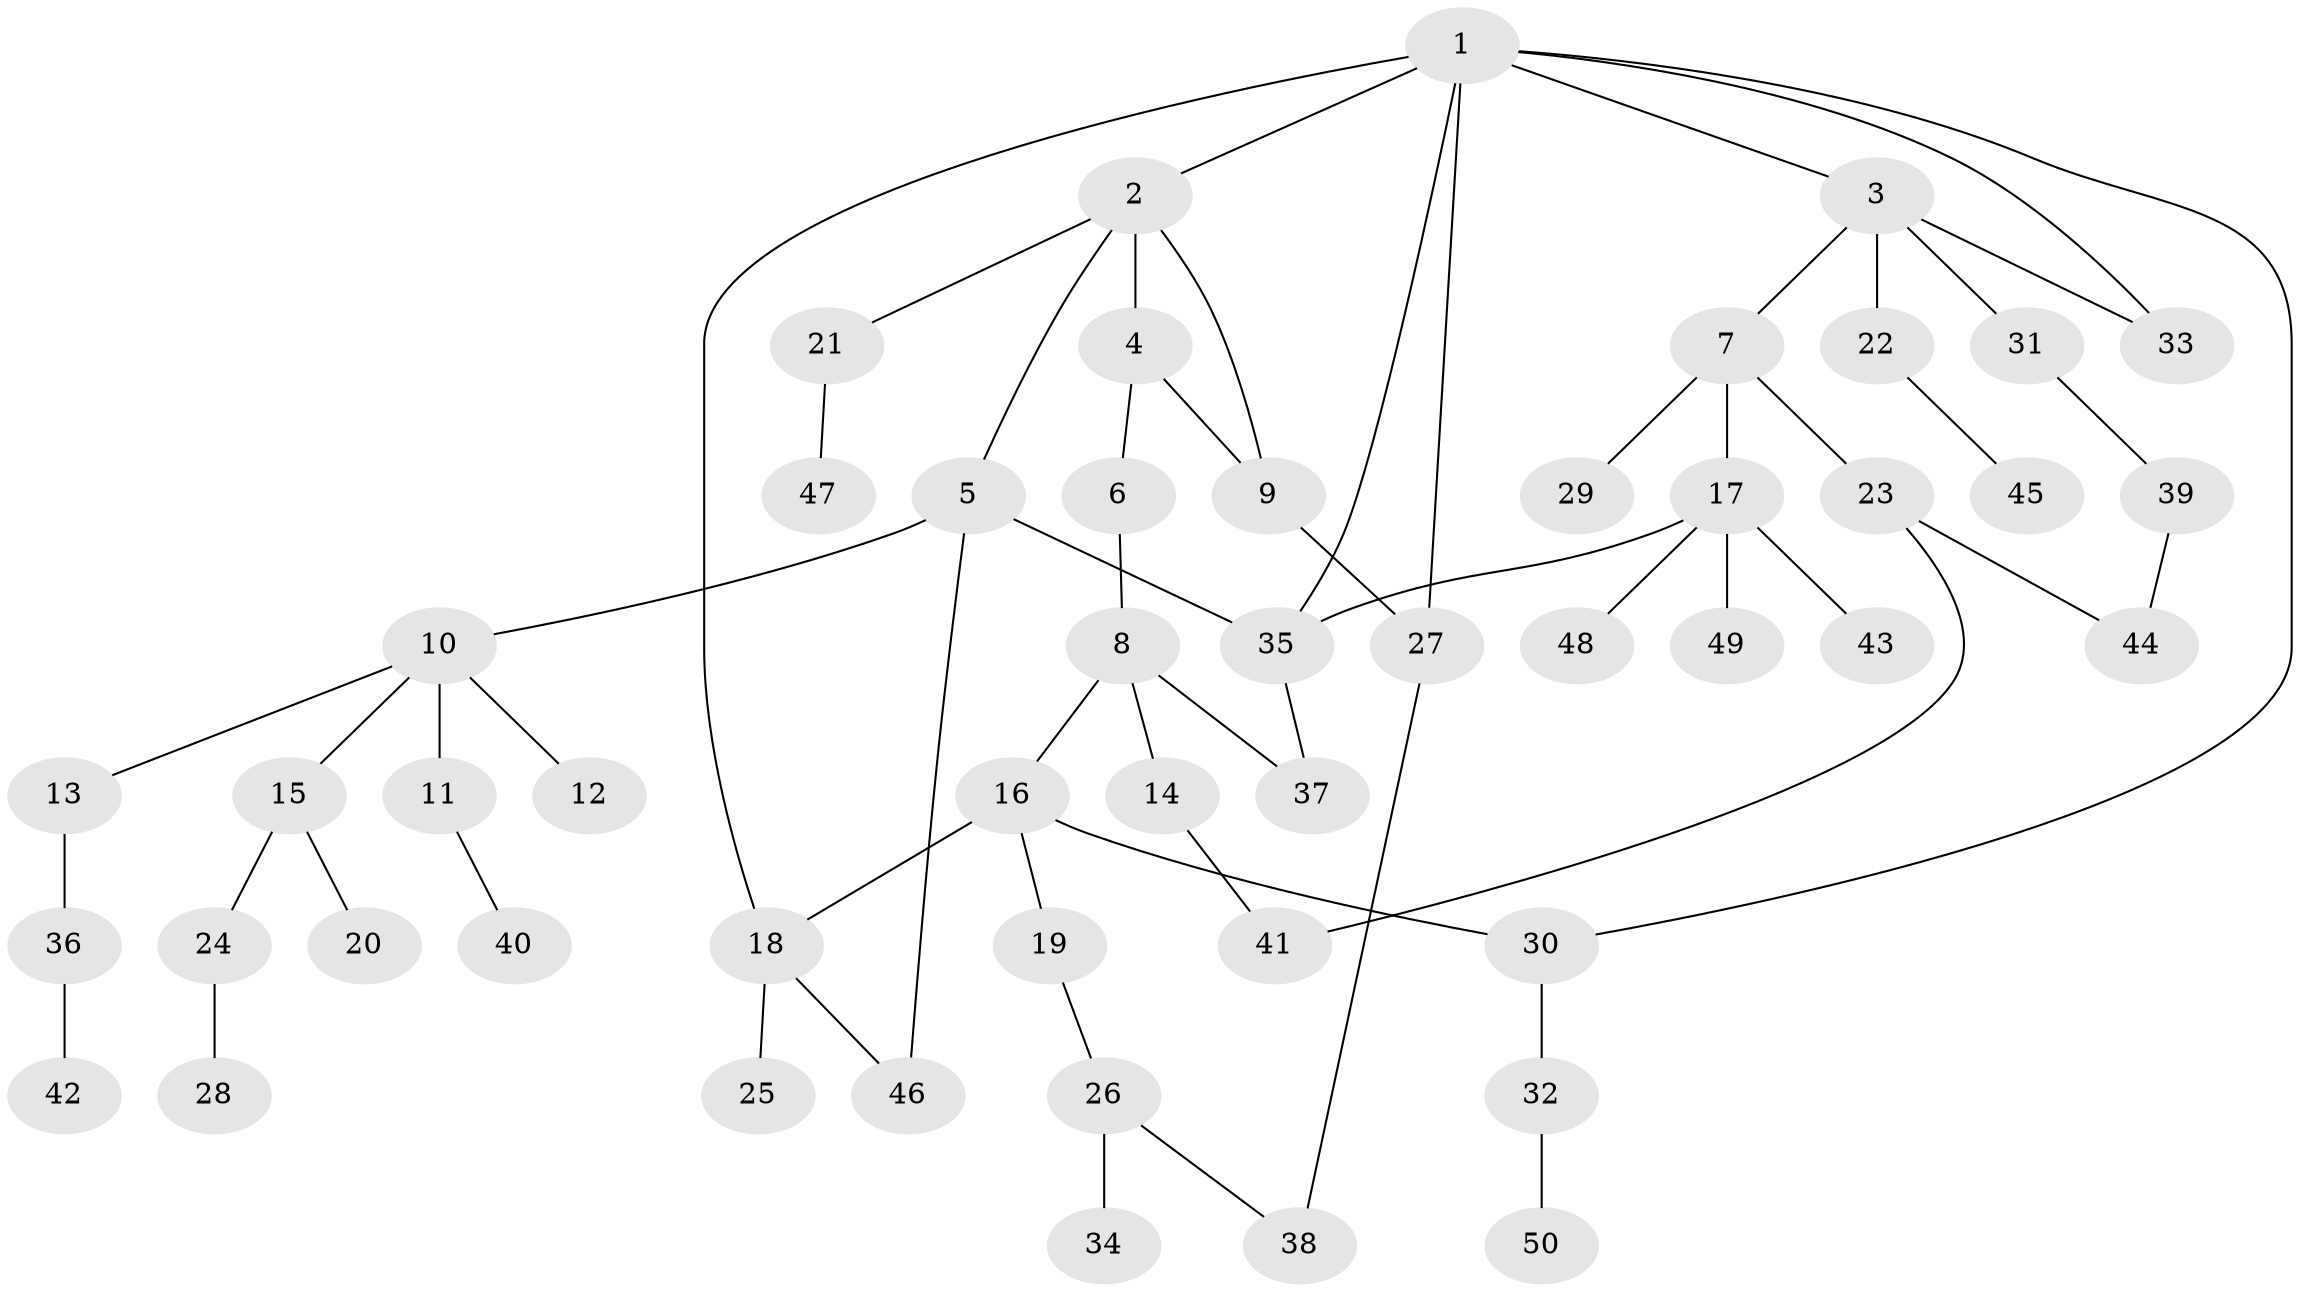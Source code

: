 // original degree distribution, {5: 0.05102040816326531, 6: 0.030612244897959183, 4: 0.10204081632653061, 2: 0.2755102040816326, 1: 0.37755102040816324, 3: 0.16326530612244897}
// Generated by graph-tools (version 1.1) at 2025/48/03/04/25 22:48:49]
// undirected, 50 vertices, 61 edges
graph export_dot {
  node [color=gray90,style=filled];
  1;
  2;
  3;
  4;
  5;
  6;
  7;
  8;
  9;
  10;
  11;
  12;
  13;
  14;
  15;
  16;
  17;
  18;
  19;
  20;
  21;
  22;
  23;
  24;
  25;
  26;
  27;
  28;
  29;
  30;
  31;
  32;
  33;
  34;
  35;
  36;
  37;
  38;
  39;
  40;
  41;
  42;
  43;
  44;
  45;
  46;
  47;
  48;
  49;
  50;
  1 -- 2 [weight=1.0];
  1 -- 3 [weight=1.0];
  1 -- 18 [weight=1.0];
  1 -- 27 [weight=1.0];
  1 -- 30 [weight=1.0];
  1 -- 33 [weight=1.0];
  1 -- 35 [weight=1.0];
  2 -- 4 [weight=1.0];
  2 -- 5 [weight=1.0];
  2 -- 9 [weight=1.0];
  2 -- 21 [weight=1.0];
  3 -- 7 [weight=1.0];
  3 -- 22 [weight=1.0];
  3 -- 31 [weight=1.0];
  3 -- 33 [weight=1.0];
  4 -- 6 [weight=1.0];
  4 -- 9 [weight=1.0];
  5 -- 10 [weight=1.0];
  5 -- 35 [weight=1.0];
  5 -- 46 [weight=1.0];
  6 -- 8 [weight=1.0];
  7 -- 17 [weight=1.0];
  7 -- 23 [weight=1.0];
  7 -- 29 [weight=1.0];
  8 -- 14 [weight=1.0];
  8 -- 16 [weight=1.0];
  8 -- 37 [weight=1.0];
  9 -- 27 [weight=2.0];
  10 -- 11 [weight=1.0];
  10 -- 12 [weight=1.0];
  10 -- 13 [weight=1.0];
  10 -- 15 [weight=1.0];
  11 -- 40 [weight=1.0];
  13 -- 36 [weight=1.0];
  14 -- 41 [weight=1.0];
  15 -- 20 [weight=1.0];
  15 -- 24 [weight=1.0];
  16 -- 18 [weight=2.0];
  16 -- 19 [weight=1.0];
  16 -- 30 [weight=2.0];
  17 -- 35 [weight=2.0];
  17 -- 43 [weight=1.0];
  17 -- 48 [weight=1.0];
  17 -- 49 [weight=1.0];
  18 -- 25 [weight=2.0];
  18 -- 46 [weight=1.0];
  19 -- 26 [weight=1.0];
  21 -- 47 [weight=1.0];
  22 -- 45 [weight=1.0];
  23 -- 41 [weight=1.0];
  23 -- 44 [weight=1.0];
  24 -- 28 [weight=1.0];
  26 -- 34 [weight=1.0];
  26 -- 38 [weight=1.0];
  27 -- 38 [weight=1.0];
  30 -- 32 [weight=1.0];
  31 -- 39 [weight=1.0];
  32 -- 50 [weight=1.0];
  35 -- 37 [weight=1.0];
  36 -- 42 [weight=2.0];
  39 -- 44 [weight=1.0];
}
